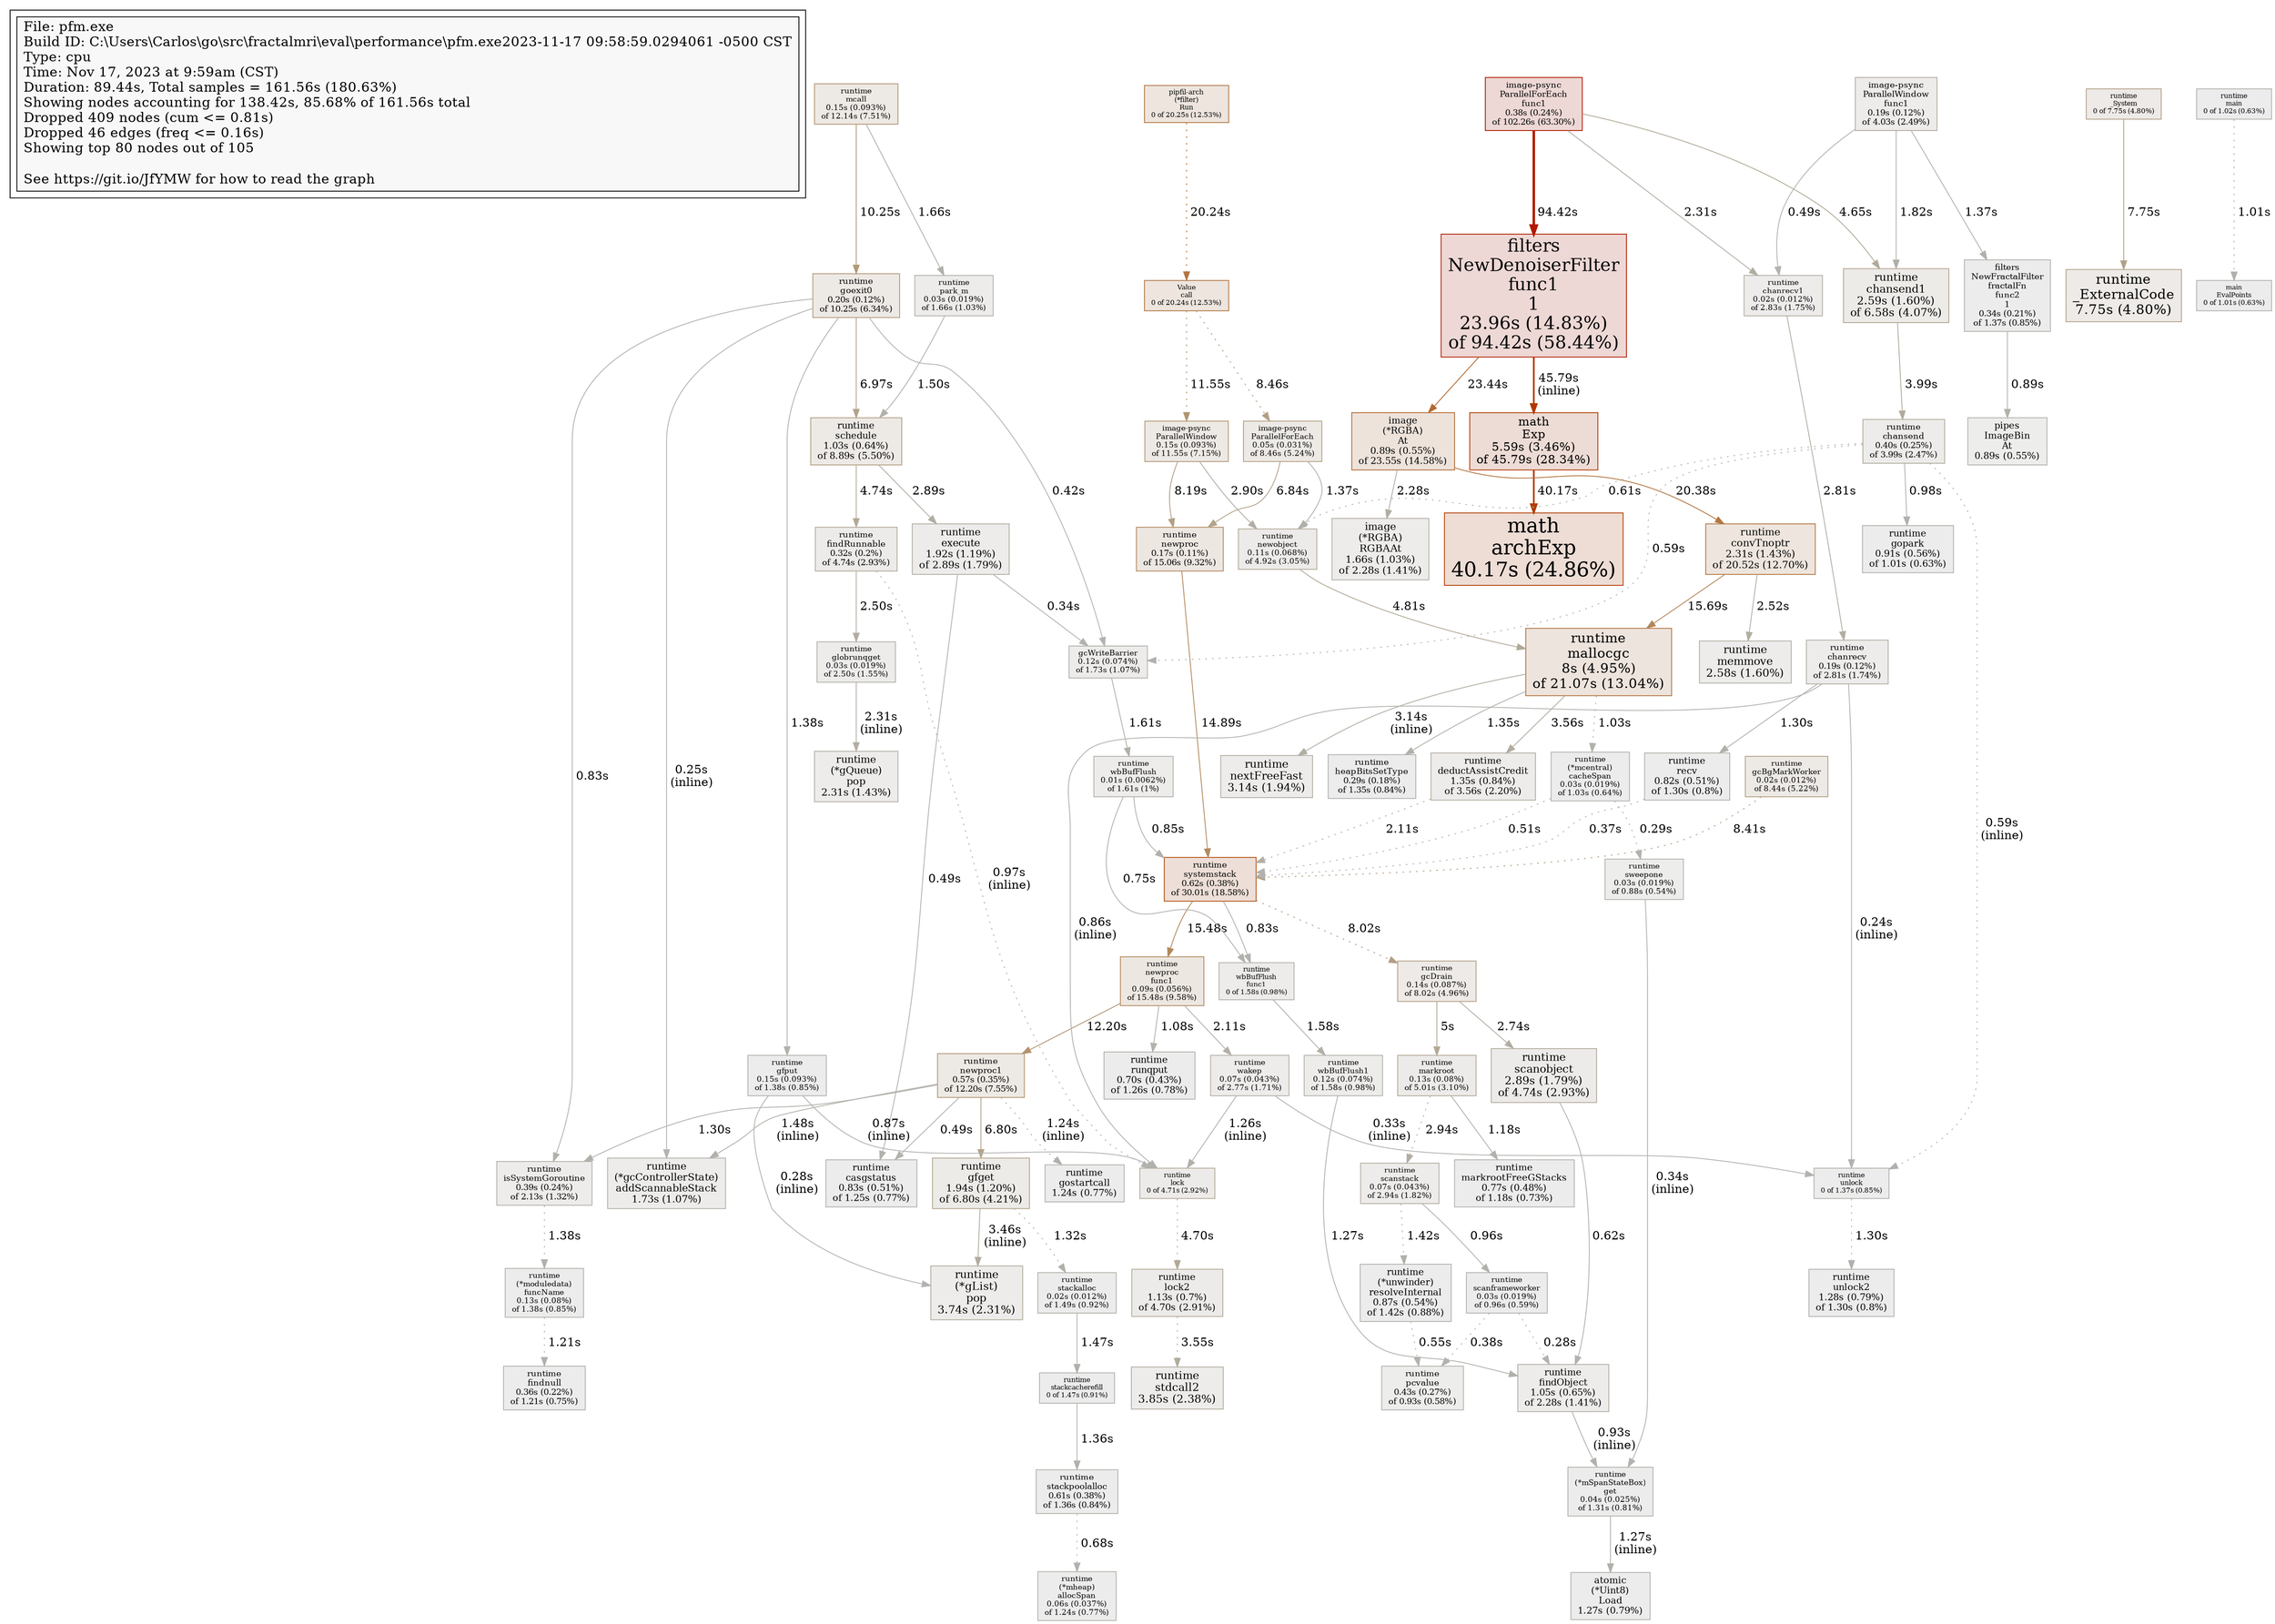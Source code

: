 digraph "pfm.exe" {
node [style=filled fillcolor="#f8f8f8"]
subgraph cluster_L { "File: pfm.exe" [shape=box fontsize=16 label="File: pfm.exe\lBuild ID: C:\\Users\\Carlos\\go\\src\\fractalmri\\eval\\performance\\pfm.exe2023-11-17 09:58:59.0294061 -0500 CST\lType: cpu\lTime: Nov 17, 2023 at 9:59am (CST)\lDuration: 89.44s, Total samples = 161.56s (180.63%)\lShowing nodes accounting for 138.42s, 85.68% of 161.56s total\lDropped 409 nodes (cum <= 0.81s)\lDropped 46 edges (freq <= 0.16s)\lShowing top 80 nodes out of 105\l\lSee https://git.io/JfYMW for how to read the graph\l" tooltip="pfm.exe"] }
N1 [label="filters\nNewDenoiserFilter\nfunc1\n1\n23.96s (14.83%)\nof 94.42s (58.44%)" id="node1" fontsize=21 shape=box tooltip="fractalmri/gofract/filters.NewDenoiserFilter.func1.1 (94.42s)" color="#b21a00" fillcolor="#edd8d5"]
N2 [label="image-psync\nParallelForEach\nfunc1\n0.38s (0.24%)\nof 102.26s (63.30%)" id="node2" fontsize=10 shape=box tooltip="github.com/stellviaproject/image-psync.ParallelForEach.func1 (102.26s)" color="#b21600" fillcolor="#edd8d5"]
N3 [label="runtime\nsystemstack\n0.62s (0.38%)\nof 30.01s (18.58%)" id="node3" fontsize=10 shape=box tooltip="runtime.systemstack (30.01s)" color="#b24e0c" fillcolor="#eddfd7"]
N4 [label="math\narchExp\n40.17s (24.86%)" id="node4" fontsize=24 shape=box tooltip="math.archExp (40.17s)" color="#b23c00" fillcolor="#edddd5"]
N5 [label="runtime\nmallocgc\n8s (4.95%)\nof 21.07s (13.04%)" id="node5" fontsize=16 shape=box tooltip="runtime.mallocgc (21.07s)" color="#b2733e" fillcolor="#ede4dd"]
N6 [label="math\nExp\n5.59s (3.46%)\nof 45.79s (28.34%)" id="node6" fontsize=14 shape=box tooltip="math.Exp (45.79s)" color="#b23800" fillcolor="#eddcd5"]
N7 [label="runtime\nnewproc1\n0.57s (0.35%)\nof 12.20s (7.55%)" id="node7" fontsize=10 shape=box tooltip="runtime.newproc1 (12.20s)" color="#b2936f" fillcolor="#ede9e4"]
N8 [label="runtime\nconvTnoptr\n2.31s (1.43%)\nof 20.52s (12.70%)" id="node8" fontsize=12 shape=box tooltip="runtime.convTnoptr (20.52s)" color="#b27541" fillcolor="#ede5de"]
N9 [label="Value\ncall\n0 of 20.24s (12.53%)" id="node9" fontsize=8 shape=box tooltip="reflect.Value.call (20.24s)" color="#b27642" fillcolor="#ede5de"]
N10 [label="runtime\nmcall\n0.15s (0.093%)\nof 12.14s (7.51%)" id="node10" fontsize=9 shape=box tooltip="runtime.mcall (12.14s)" color="#b2936f" fillcolor="#ede9e4"]
N11 [label="runtime\nschedule\n1.03s (0.64%)\nof 8.89s (5.50%)" id="node11" fontsize=11 shape=box tooltip="runtime.schedule (8.89s)" color="#b29d81" fillcolor="#edeae6"]
N12 [label="pipfil-arch\n(*filter)\nRun\n0 of 20.25s (12.53%)" id="node12" fontsize=8 shape=box tooltip="github.com/stellviaproject/pipfil-arch.(*filter).Run (20.25s)" color="#b27642" fillcolor="#ede5de"]
N13 [label="image\n(*RGBA)\nAt\n0.89s (0.55%)\nof 23.55s (14.58%)" id="node13" fontsize=11 shape=box tooltip="image.(*RGBA).At (23.55s)" color="#b26930" fillcolor="#ede3db"]
N14 [label="runtime\nnewproc\n0.17s (0.11%)\nof 15.06s (9.32%)" id="node14" fontsize=10 shape=box tooltip="runtime.newproc (15.06s)" color="#b2895f" fillcolor="#ede7e2"]
N15 [label="runtime\ngoexit0\n0.20s (0.12%)\nof 10.25s (6.34%)" id="node15" fontsize=10 shape=box tooltip="runtime.goexit0 (10.25s)" color="#b29979" fillcolor="#ede9e5"]
N16 [label="runtime\n_ExternalCode\n7.75s (4.80%)" id="node16" fontsize=16 shape=box tooltip="runtime._ExternalCode (7.75s)" color="#b2a187" fillcolor="#edeae7"]
N17 [label="runtime\nchansend1\n2.59s (1.60%)\nof 6.58s (4.07%)" id="node17" fontsize=13 shape=box tooltip="runtime.chansend1 (6.58s)" color="#b2a48e" fillcolor="#edebe8"]
N18 [label="runtime\nnewproc\nfunc1\n0.09s (0.056%)\nof 15.48s (9.58%)" id="node18" fontsize=9 shape=box tooltip="runtime.newproc.func1 (15.48s)" color="#b2885c" fillcolor="#ede7e1"]
N19 [label="runtime\ngfget\n1.94s (1.20%)\nof 6.80s (4.21%)" id="node19" fontsize=12 shape=box tooltip="runtime.gfget (6.80s)" color="#b2a38c" fillcolor="#edebe8"]
N20 [label="runtime\nlock\n0 of 4.71s (2.92%)" id="node20" fontsize=8 shape=box tooltip="runtime.lock (4.71s)" color="#b2a998" fillcolor="#edebe9"]
N21 [label="image-psync\nParallelWindow\n0.15s (0.093%)\nof 11.55s (7.15%)" id="node21" fontsize=9 shape=box tooltip="github.com/stellviaproject/image-psync.ParallelWindow (11.55s)" color="#b29572" fillcolor="#ede9e4"]
N22 [label="image-psync\nParallelWindow\nfunc1\n0.19s (0.12%)\nof 4.03s (2.49%)" id="node22" fontsize=10 shape=box tooltip="github.com/stellviaproject/image-psync.ParallelWindow.func1 (4.03s)" color="#b2ab9c" fillcolor="#edecea"]
N23 [label="runtime\nscanobject\n2.89s (1.79%)\nof 4.74s (2.93%)" id="node23" fontsize=13 shape=box tooltip="runtime.scanobject (4.74s)" color="#b2a998" fillcolor="#edebe9"]
N24 [label="runtime\nchansend\n0.40s (0.25%)\nof 3.99s (2.47%)" id="node24" fontsize=10 shape=box tooltip="runtime.chansend (3.99s)" color="#b2ab9c" fillcolor="#edecea"]
N25 [label="runtime\nstdcall2\n3.85s (2.38%)" id="node25" fontsize=13 shape=box tooltip="runtime.stdcall2 (3.85s)" color="#b2ab9d" fillcolor="#edecea"]
N26 [label="runtime\n(*gList)\npop\n3.74s (2.31%)" id="node26" fontsize=13 shape=box tooltip="runtime.(*gList).pop (3.74s)" color="#b2ab9d" fillcolor="#edecea"]
N27 [label="runtime\ngcBgMarkWorker\n0.02s (0.012%)\nof 8.44s (5.22%)" id="node27" fontsize=9 shape=box tooltip="runtime.gcBgMarkWorker (8.44s)" color="#b29f83" fillcolor="#edeae6"]
N28 [label="runtime\ngcDrain\n0.14s (0.087%)\nof 8.02s (4.96%)" id="node28" fontsize=9 shape=box tooltip="runtime.gcDrain (8.02s)" color="#b2a086" fillcolor="#edeae7"]
N29 [label="runtime\n_System\n0 of 7.75s (4.80%)" id="node29" fontsize=8 shape=box tooltip="runtime._System (7.75s)" color="#b2a187" fillcolor="#edeae7"]
N30 [label="runtime\nnewobject\n0.11s (0.068%)\nof 4.92s (3.05%)" id="node30" fontsize=9 shape=box tooltip="runtime.newobject (4.92s)" color="#b2a897" fillcolor="#edebe9"]
N31 [label="runtime\nfindObject\n1.05s (0.65%)\nof 2.28s (1.41%)" id="node31" fontsize=11 shape=box tooltip="runtime.findObject (2.28s)" color="#b2aea5" fillcolor="#edeceb"]
N32 [label="image-psync\nParallelForEach\n0.05s (0.031%)\nof 8.46s (5.24%)" id="node32" fontsize=9 shape=box tooltip="github.com/stellviaproject/image-psync.ParallelForEach (8.46s)" color="#b29f83" fillcolor="#edeae6"]
N33 [label="runtime\nnextFreeFast\n3.14s (1.94%)" id="node33" fontsize=13 shape=box tooltip="runtime.nextFreeFast (3.14s)" color="#b2ada1" fillcolor="#edecea"]
N34 [label="runtime\nfindRunnable\n0.32s (0.2%)\nof 4.74s (2.93%)" id="node34" fontsize=10 shape=box tooltip="runtime.findRunnable (4.74s)" color="#b2a998" fillcolor="#edebe9"]
N35 [label="runtime\nmemmove\n2.58s (1.60%)" id="node35" fontsize=13 shape=box tooltip="runtime.memmove (2.58s)" color="#b2aea4" fillcolor="#edeceb"]
N36 [label="runtime\nmarkroot\n0.13s (0.08%)\nof 5.01s (3.10%)" id="node36" fontsize=9 shape=box tooltip="runtime.markroot (5.01s)" color="#b2a896" fillcolor="#edebe9"]
N37 [label="runtime\nwakep\n0.07s (0.043%)\nof 2.77s (1.71%)" id="node37" fontsize=9 shape=box tooltip="runtime.wakep (2.77s)" color="#b2ada3" fillcolor="#edeceb"]
N38 [label="runtime\nexecute\n1.92s (1.19%)\nof 2.89s (1.79%)" id="node38" fontsize=12 shape=box tooltip="runtime.execute (2.89s)" color="#b2ada2" fillcolor="#edeceb"]
N39 [label="gcWriteBarrier\n0.12s (0.074%)\nof 1.73s (1.07%)" id="node39" fontsize=9 shape=box tooltip="gcWriteBarrier (1.73s)" color="#b2b0a8" fillcolor="#edeceb"]
N40 [label="runtime\nchanrecv\n0.19s (0.12%)\nof 2.81s (1.74%)" id="node40" fontsize=10 shape=box tooltip="runtime.chanrecv (2.81s)" color="#b2ada2" fillcolor="#edeceb"]
N41 [label="runtime\nlock2\n1.13s (0.7%)\nof 4.70s (2.91%)" id="node41" fontsize=11 shape=box tooltip="runtime.lock2 (4.70s)" color="#b2a998" fillcolor="#edebe9"]
N42 [label="runtime\ndeductAssistCredit\n1.35s (0.84%)\nof 3.56s (2.20%)" id="node42" fontsize=11 shape=box tooltip="runtime.deductAssistCredit (3.56s)" color="#b2ac9e" fillcolor="#edecea"]
N43 [label="runtime\n(*gQueue)\npop\n2.31s (1.43%)" id="node43" fontsize=12 shape=box tooltip="runtime.(*gQueue).pop (2.31s)" color="#b2aea5" fillcolor="#edeceb"]
N44 [label="runtime\n(*gcControllerState)\naddScannableStack\n1.73s (1.07%)" id="node44" fontsize=12 shape=box tooltip="runtime.(*gcControllerState).addScannableStack (1.73s)" color="#b2b0a8" fillcolor="#edeceb"]
N45 [label="runtime\ncasgstatus\n0.83s (0.51%)\nof 1.25s (0.77%)" id="node45" fontsize=11 shape=box tooltip="runtime.casgstatus (1.25s)" color="#b2b0ab" fillcolor="#edecec"]
N46 [label="runtime\nisSystemGoroutine\n0.39s (0.24%)\nof 2.13s (1.32%)" id="node46" fontsize=10 shape=box tooltip="runtime.isSystemGoroutine (2.13s)" color="#b2afa6" fillcolor="#edeceb"]
N47 [label="runtime\nscanstack\n0.07s (0.043%)\nof 2.94s (1.82%)" id="node47" fontsize=9 shape=box tooltip="runtime.scanstack (2.94s)" color="#b2ada2" fillcolor="#edecea"]
N48 [label="image\n(*RGBA)\nRGBAAt\n1.66s (1.03%)\nof 2.28s (1.41%)" id="node48" fontsize=12 shape=box tooltip="image.(*RGBA).RGBAAt (2.28s)" color="#b2aea5" fillcolor="#edeceb"]
N49 [label="runtime\nunlock\n0 of 1.37s (0.85%)" id="node49" fontsize=8 shape=box tooltip="runtime.unlock (1.37s)" color="#b2b0aa" fillcolor="#edecec"]
N50 [label="runtime\nrunqput\n0.70s (0.43%)\nof 1.26s (0.78%)" id="node50" fontsize=11 shape=box tooltip="runtime.runqput (1.26s)" color="#b2b0ab" fillcolor="#edecec"]
N51 [label="runtime\n(*mheap)\nallocSpan\n0.06s (0.037%)\nof 1.24s (0.77%)" id="node51" fontsize=9 shape=box tooltip="runtime.(*mheap).allocSpan (1.24s)" color="#b2b0ab" fillcolor="#edecec"]
N52 [label="runtime\nunlock2\n1.28s (0.79%)\nof 1.30s (0.8%)" id="node52" fontsize=11 shape=box tooltip="runtime.unlock2 (1.30s)" color="#b2b0ab" fillcolor="#edecec"]
N53 [label="atomic\n(*Uint8)\nLoad\n1.27s (0.79%)" id="node53" fontsize=11 shape=box tooltip="runtime/internal/atomic.(*Uint8).Load (1.27s)" color="#b2b0ab" fillcolor="#edecec"]
N54 [label="runtime\ngostartcall\n1.24s (0.77%)" id="node54" fontsize=11 shape=box tooltip="runtime.gostartcall (1.24s)" color="#b2b0ab" fillcolor="#edecec"]
N55 [label="runtime\nrecv\n0.82s (0.51%)\nof 1.30s (0.8%)" id="node55" fontsize=11 shape=box tooltip="runtime.recv (1.30s)" color="#b2b0ab" fillcolor="#edecec"]
N56 [label="runtime\nchanrecv1\n0.02s (0.012%)\nof 2.83s (1.75%)" id="node56" fontsize=9 shape=box tooltip="runtime.chanrecv1 (2.83s)" color="#b2ada2" fillcolor="#edeceb"]
N57 [label="runtime\npcvalue\n0.43s (0.27%)\nof 0.93s (0.58%)" id="node57" fontsize=10 shape=box tooltip="runtime.pcvalue (0.93s)" color="#b2b1ad" fillcolor="#ededec"]
N58 [label="runtime\n(*unwinder)\nresolveInternal\n0.87s (0.54%)\nof 1.42s (0.88%)" id="node58" fontsize=11 shape=box tooltip="runtime.(*unwinder).resolveInternal (1.42s)" color="#b2b0aa" fillcolor="#edecec"]
N59 [label="filters\nNewFractalFilter\nfractalFn\nfunc2\n1\n0.34s (0.21%)\nof 1.37s (0.85%)" id="node59" fontsize=10 shape=box tooltip="fractalmri/gofract/filters.NewFractalFilter.fractalFn.func2.1 (1.37s)" color="#b2b0aa" fillcolor="#edecec"]
N60 [label="main\nEvalPoints\n0 of 1.01s (0.63%)" id="node60" fontsize=8 shape=box tooltip="main.EvalPoints (1.01s)" color="#b2b1ac" fillcolor="#edecec"]
N61 [label="runtime\ngfput\n0.15s (0.093%)\nof 1.38s (0.85%)" id="node61" fontsize=9 shape=box tooltip="runtime.gfput (1.38s)" color="#b2b0aa" fillcolor="#edecec"]
N62 [label="runtime\nstackpoolalloc\n0.61s (0.38%)\nof 1.36s (0.84%)" id="node62" fontsize=10 shape=box tooltip="runtime.stackpoolalloc (1.36s)" color="#b2b0aa" fillcolor="#edecec"]
N63 [label="pipes\nImageBin\nAt\n0.89s (0.55%)" id="node63" fontsize=11 shape=box tooltip="fractalmri/gofract/pipes.ImageBin.At (0.89s)" color="#b2b1ad" fillcolor="#ededec"]
N64 [label="runtime\nwbBufFlush\n0.01s (0.0062%)\nof 1.61s (1%)" id="node64" fontsize=9 shape=box tooltip="runtime.wbBufFlush (1.61s)" color="#b2b0a9" fillcolor="#edeceb"]
N65 [label="runtime\nheapBitsSetType\n0.29s (0.18%)\nof 1.35s (0.84%)" id="node65" fontsize=10 shape=box tooltip="runtime.heapBitsSetType (1.35s)" color="#b2b0ab" fillcolor="#edecec"]
N66 [label="runtime\n(*mSpanStateBox)\nget\n0.04s (0.025%)\nof 1.31s (0.81%)" id="node66" fontsize=9 shape=box tooltip="runtime.(*mSpanStateBox).get (1.31s)" color="#b2b0ab" fillcolor="#edecec"]
N67 [label="runtime\nwbBufFlush\nfunc1\n0 of 1.58s (0.98%)" id="node67" fontsize=8 shape=box tooltip="runtime.wbBufFlush.func1 (1.58s)" color="#b2b0a9" fillcolor="#edeceb"]
N68 [label="runtime\nfindnull\n0.36s (0.22%)\nof 1.21s (0.75%)" id="node68" fontsize=10 shape=box tooltip="runtime.findnull (1.21s)" color="#b2b0ab" fillcolor="#edecec"]
N69 [label="runtime\ngopark\n0.91s (0.56%)\nof 1.01s (0.63%)" id="node69" fontsize=11 shape=box tooltip="runtime.gopark (1.01s)" color="#b2b1ac" fillcolor="#edecec"]
N70 [label="runtime\nmarkrootFreeGStacks\n0.77s (0.48%)\nof 1.18s (0.73%)" id="node70" fontsize=11 shape=box tooltip="runtime.markrootFreeGStacks (1.18s)" color="#b2b1ab" fillcolor="#edecec"]
N71 [label="runtime\n(*mcentral)\ncacheSpan\n0.03s (0.019%)\nof 1.03s (0.64%)" id="node71" fontsize=9 shape=box tooltip="runtime.(*mcentral).cacheSpan (1.03s)" color="#b2b1ac" fillcolor="#edecec"]
N72 [label="runtime\nscanframeworker\n0.03s (0.019%)\nof 0.96s (0.59%)" id="node72" fontsize=9 shape=box tooltip="runtime.scanframeworker (0.96s)" color="#b2b1ad" fillcolor="#edecec"]
N73 [label="runtime\nglobrunqget\n0.03s (0.019%)\nof 2.50s (1.55%)" id="node73" fontsize=9 shape=box tooltip="runtime.globrunqget (2.50s)" color="#b2aea4" fillcolor="#edeceb"]
N74 [label="runtime\nsweepone\n0.03s (0.019%)\nof 0.88s (0.54%)" id="node74" fontsize=9 shape=box tooltip="runtime.sweepone (0.88s)" color="#b2b1ad" fillcolor="#ededec"]
N75 [label="runtime\nmain\n0 of 1.02s (0.63%)" id="node75" fontsize=8 shape=box tooltip="runtime.main (1.02s)" color="#b2b1ac" fillcolor="#edecec"]
N76 [label="runtime\nstackalloc\n0.02s (0.012%)\nof 1.49s (0.92%)" id="node76" fontsize=9 shape=box tooltip="runtime.stackalloc (1.49s)" color="#b2b0aa" fillcolor="#edecec"]
N77 [label="runtime\nwbBufFlush1\n0.12s (0.074%)\nof 1.58s (0.98%)" id="node77" fontsize=9 shape=box tooltip="runtime.wbBufFlush1 (1.58s)" color="#b2b0a9" fillcolor="#edeceb"]
N78 [label="runtime\n(*moduledata)\nfuncName\n0.13s (0.08%)\nof 1.38s (0.85%)" id="node78" fontsize=9 shape=box tooltip="runtime.(*moduledata).funcName (1.38s)" color="#b2b0aa" fillcolor="#edecec"]
N79 [label="runtime\npark_m\n0.03s (0.019%)\nof 1.66s (1.03%)" id="node79" fontsize=9 shape=box tooltip="runtime.park_m (1.66s)" color="#b2b0a9" fillcolor="#edeceb"]
N80 [label="runtime\nstackcacherefill\n0 of 1.47s (0.91%)" id="node80" fontsize=8 shape=box tooltip="runtime.stackcacherefill (1.47s)" color="#b2b0aa" fillcolor="#edecec"]
N2 -> N1 [label=" 94.42s" weight=59 penwidth=3 color="#b21a00" tooltip="github.com/stellviaproject/image-psync.ParallelForEach.func1 -> fractalmri/gofract/filters.NewDenoiserFilter.func1.1 (94.42s)" labeltooltip="github.com/stellviaproject/image-psync.ParallelForEach.func1 -> fractalmri/gofract/filters.NewDenoiserFilter.func1.1 (94.42s)"]
N1 -> N6 [label=" 45.79s\n (inline)" weight=29 penwidth=2 color="#b23800" tooltip="fractalmri/gofract/filters.NewDenoiserFilter.func1.1 -> math.Exp (45.79s)" labeltooltip="fractalmri/gofract/filters.NewDenoiserFilter.func1.1 -> math.Exp (45.79s)"]
N6 -> N4 [label=" 40.17s" weight=25 penwidth=2 color="#b23c00" tooltip="math.Exp -> math.archExp (40.17s)" labeltooltip="math.Exp -> math.archExp (40.17s)"]
N1 -> N13 [label=" 23.44s" weight=15 color="#b26931" tooltip="fractalmri/gofract/filters.NewDenoiserFilter.func1.1 -> image.(*RGBA).At (23.44s)" labeltooltip="fractalmri/gofract/filters.NewDenoiserFilter.func1.1 -> image.(*RGBA).At (23.44s)"]
N13 -> N8 [label=" 20.38s" weight=13 color="#b27641" tooltip="image.(*RGBA).At -> runtime.convTnoptr (20.38s)" labeltooltip="image.(*RGBA).At -> runtime.convTnoptr (20.38s)"]
N12 -> N9 [label=" 20.24s" weight=13 color="#b27642" tooltip="github.com/stellviaproject/pipfil-arch.(*filter).Run ... reflect.Value.call (20.24s)" labeltooltip="github.com/stellviaproject/pipfil-arch.(*filter).Run ... reflect.Value.call (20.24s)" style="dotted"]
N8 -> N5 [label=" 15.69s" weight=10 color="#b2875b" tooltip="runtime.convTnoptr -> runtime.mallocgc (15.69s)" labeltooltip="runtime.convTnoptr -> runtime.mallocgc (15.69s)"]
N3 -> N18 [label=" 15.48s" weight=10 color="#b2885c" tooltip="runtime.systemstack -> runtime.newproc.func1 (15.48s)" labeltooltip="runtime.systemstack -> runtime.newproc.func1 (15.48s)"]
N14 -> N3 [label=" 14.89s" weight=10 color="#b28a60" tooltip="runtime.newproc -> runtime.systemstack (14.89s)" labeltooltip="runtime.newproc -> runtime.systemstack (14.89s)"]
N18 -> N7 [label=" 12.20s" weight=8 color="#b2936f" tooltip="runtime.newproc.func1 -> runtime.newproc1 (12.20s)" labeltooltip="runtime.newproc.func1 -> runtime.newproc1 (12.20s)"]
N9 -> N21 [label=" 11.55s" weight=8 color="#b29572" tooltip="reflect.Value.call ... github.com/stellviaproject/image-psync.ParallelWindow (11.55s)" labeltooltip="reflect.Value.call ... github.com/stellviaproject/image-psync.ParallelWindow (11.55s)" style="dotted"]
N10 -> N15 [label=" 10.25s" weight=7 color="#b29979" tooltip="runtime.mcall -> runtime.goexit0 (10.25s)" labeltooltip="runtime.mcall -> runtime.goexit0 (10.25s)"]
N9 -> N32 [label=" 8.46s" weight=6 color="#b29f83" tooltip="reflect.Value.call ... github.com/stellviaproject/image-psync.ParallelForEach (8.46s)" labeltooltip="reflect.Value.call ... github.com/stellviaproject/image-psync.ParallelForEach (8.46s)" style="dotted"]
N27 -> N3 [label=" 8.41s" weight=6 color="#b29f84" tooltip="runtime.gcBgMarkWorker ... runtime.systemstack (8.41s)" labeltooltip="runtime.gcBgMarkWorker ... runtime.systemstack (8.41s)" style="dotted"]
N21 -> N14 [label=" 8.19s" weight=6 color="#b2a085" tooltip="github.com/stellviaproject/image-psync.ParallelWindow -> runtime.newproc (8.19s)" labeltooltip="github.com/stellviaproject/image-psync.ParallelWindow -> runtime.newproc (8.19s)"]
N3 -> N28 [label=" 8.02s" weight=5 color="#b2a086" tooltip="runtime.systemstack ... runtime.gcDrain (8.02s)" labeltooltip="runtime.systemstack ... runtime.gcDrain (8.02s)" style="dotted"]
N29 -> N16 [label=" 7.75s" weight=5 color="#b2a187" tooltip="runtime._System -> runtime._ExternalCode (7.75s)" labeltooltip="runtime._System -> runtime._ExternalCode (7.75s)"]
N15 -> N11 [label=" 6.97s" weight=5 color="#b2a38b" tooltip="runtime.goexit0 -> runtime.schedule (6.97s)" labeltooltip="runtime.goexit0 -> runtime.schedule (6.97s)"]
N32 -> N14 [label=" 6.84s" weight=5 color="#b2a38c" tooltip="github.com/stellviaproject/image-psync.ParallelForEach -> runtime.newproc (6.84s)" labeltooltip="github.com/stellviaproject/image-psync.ParallelForEach -> runtime.newproc (6.84s)"]
N7 -> N19 [label=" 6.80s" weight=5 color="#b2a38c" tooltip="runtime.newproc1 -> runtime.gfget (6.80s)" labeltooltip="runtime.newproc1 -> runtime.gfget (6.80s)"]
N28 -> N36 [label=" 5s" weight=4 color="#b2a896" tooltip="runtime.gcDrain -> runtime.markroot (5s)" labeltooltip="runtime.gcDrain -> runtime.markroot (5s)"]
N30 -> N5 [label=" 4.81s" weight=3 color="#b2a997" tooltip="runtime.newobject -> runtime.mallocgc (4.81s)" labeltooltip="runtime.newobject -> runtime.mallocgc (4.81s)"]
N11 -> N34 [label=" 4.74s" weight=3 color="#b2a998" tooltip="runtime.schedule -> runtime.findRunnable (4.74s)" labeltooltip="runtime.schedule -> runtime.findRunnable (4.74s)"]
N20 -> N41 [label=" 4.70s" weight=3 color="#b2a998" tooltip="runtime.lock ... runtime.lock2 (4.70s)" labeltooltip="runtime.lock ... runtime.lock2 (4.70s)" style="dotted"]
N2 -> N17 [label=" 4.65s" weight=3 color="#b2a998" tooltip="github.com/stellviaproject/image-psync.ParallelForEach.func1 -> runtime.chansend1 (4.65s)" labeltooltip="github.com/stellviaproject/image-psync.ParallelForEach.func1 -> runtime.chansend1 (4.65s)"]
N17 -> N24 [label=" 3.99s" weight=3 color="#b2ab9c" tooltip="runtime.chansend1 -> runtime.chansend (3.99s)" labeltooltip="runtime.chansend1 -> runtime.chansend (3.99s)"]
N5 -> N42 [label=" 3.56s" weight=3 color="#b2ac9e" tooltip="runtime.mallocgc -> runtime.deductAssistCredit (3.56s)" labeltooltip="runtime.mallocgc -> runtime.deductAssistCredit (3.56s)"]
N41 -> N25 [label=" 3.55s" weight=3 color="#b2ac9e" tooltip="runtime.lock2 ... runtime.stdcall2 (3.55s)" labeltooltip="runtime.lock2 ... runtime.stdcall2 (3.55s)" style="dotted"]
N19 -> N26 [label=" 3.46s\n (inline)" weight=3 color="#b2ac9f" tooltip="runtime.gfget -> runtime.(*gList).pop (3.46s)" labeltooltip="runtime.gfget -> runtime.(*gList).pop (3.46s)"]
N5 -> N33 [label=" 3.14s\n (inline)" weight=2 color="#b2ada1" tooltip="runtime.mallocgc -> runtime.nextFreeFast (3.14s)" labeltooltip="runtime.mallocgc -> runtime.nextFreeFast (3.14s)"]
N36 -> N47 [label=" 2.94s" weight=2 color="#b2ada2" tooltip="runtime.markroot ... runtime.scanstack (2.94s)" labeltooltip="runtime.markroot ... runtime.scanstack (2.94s)" style="dotted"]
N21 -> N30 [label=" 2.90s" weight=2 color="#b2ada2" tooltip="github.com/stellviaproject/image-psync.ParallelWindow -> runtime.newobject (2.90s)" labeltooltip="github.com/stellviaproject/image-psync.ParallelWindow -> runtime.newobject (2.90s)"]
N11 -> N38 [label=" 2.89s" weight=2 color="#b2ada2" tooltip="runtime.schedule -> runtime.execute (2.89s)" labeltooltip="runtime.schedule -> runtime.execute (2.89s)"]
N56 -> N40 [label=" 2.81s" weight=2 color="#b2ada2" tooltip="runtime.chanrecv1 -> runtime.chanrecv (2.81s)" labeltooltip="runtime.chanrecv1 -> runtime.chanrecv (2.81s)"]
N28 -> N23 [label=" 2.74s" weight=2 color="#b2aea3" tooltip="runtime.gcDrain -> runtime.scanobject (2.74s)" labeltooltip="runtime.gcDrain -> runtime.scanobject (2.74s)"]
N8 -> N35 [label=" 2.52s" weight=2 color="#b2aea4" tooltip="runtime.convTnoptr -> runtime.memmove (2.52s)" labeltooltip="runtime.convTnoptr -> runtime.memmove (2.52s)"]
N34 -> N73 [label=" 2.50s" weight=2 color="#b2aea4" tooltip="runtime.findRunnable -> runtime.globrunqget (2.50s)" labeltooltip="runtime.findRunnable -> runtime.globrunqget (2.50s)"]
N2 -> N56 [label=" 2.31s" weight=2 color="#b2aea5" tooltip="github.com/stellviaproject/image-psync.ParallelForEach.func1 -> runtime.chanrecv1 (2.31s)" labeltooltip="github.com/stellviaproject/image-psync.ParallelForEach.func1 -> runtime.chanrecv1 (2.31s)"]
N73 -> N43 [label=" 2.31s\n (inline)" weight=2 color="#b2aea5" tooltip="runtime.globrunqget -> runtime.(*gQueue).pop (2.31s)" labeltooltip="runtime.globrunqget -> runtime.(*gQueue).pop (2.31s)"]
N13 -> N48 [label=" 2.28s" weight=2 color="#b2aea5" tooltip="image.(*RGBA).At -> image.(*RGBA).RGBAAt (2.28s)" labeltooltip="image.(*RGBA).At -> image.(*RGBA).RGBAAt (2.28s)"]
N42 -> N3 [label=" 2.11s" weight=2 color="#b2afa6" tooltip="runtime.deductAssistCredit ... runtime.systemstack (2.11s)" labeltooltip="runtime.deductAssistCredit ... runtime.systemstack (2.11s)" style="dotted"]
N18 -> N37 [label=" 2.11s" weight=2 color="#b2afa6" tooltip="runtime.newproc.func1 -> runtime.wakep (2.11s)" labeltooltip="runtime.newproc.func1 -> runtime.wakep (2.11s)"]
N22 -> N17 [label=" 1.82s" weight=2 color="#b2afa8" tooltip="github.com/stellviaproject/image-psync.ParallelWindow.func1 -> runtime.chansend1 (1.82s)" labeltooltip="github.com/stellviaproject/image-psync.ParallelWindow.func1 -> runtime.chansend1 (1.82s)"]
N10 -> N79 [label=" 1.66s" weight=2 color="#b2b0a9" tooltip="runtime.mcall -> runtime.park_m (1.66s)" labeltooltip="runtime.mcall -> runtime.park_m (1.66s)"]
N39 -> N64 [label=" 1.61s" color="#b2b0a9" tooltip="gcWriteBarrier -> runtime.wbBufFlush (1.61s)" labeltooltip="gcWriteBarrier -> runtime.wbBufFlush (1.61s)"]
N67 -> N77 [label=" 1.58s" color="#b2b0a9" tooltip="runtime.wbBufFlush.func1 -> runtime.wbBufFlush1 (1.58s)" labeltooltip="runtime.wbBufFlush.func1 -> runtime.wbBufFlush1 (1.58s)"]
N79 -> N11 [label=" 1.50s" color="#b2b0aa" tooltip="runtime.park_m -> runtime.schedule (1.50s)" labeltooltip="runtime.park_m -> runtime.schedule (1.50s)"]
N7 -> N44 [label=" 1.48s\n (inline)" color="#b2b0aa" tooltip="runtime.newproc1 -> runtime.(*gcControllerState).addScannableStack (1.48s)" labeltooltip="runtime.newproc1 -> runtime.(*gcControllerState).addScannableStack (1.48s)"]
N76 -> N80 [label=" 1.47s" color="#b2b0aa" tooltip="runtime.stackalloc -> runtime.stackcacherefill (1.47s)" labeltooltip="runtime.stackalloc -> runtime.stackcacherefill (1.47s)"]
N47 -> N58 [label=" 1.42s" color="#b2b0aa" tooltip="runtime.scanstack ... runtime.(*unwinder).resolveInternal (1.42s)" labeltooltip="runtime.scanstack ... runtime.(*unwinder).resolveInternal (1.42s)" style="dotted"]
N15 -> N61 [label=" 1.38s" color="#b2b0aa" tooltip="runtime.goexit0 -> runtime.gfput (1.38s)" labeltooltip="runtime.goexit0 -> runtime.gfput (1.38s)"]
N46 -> N78 [label=" 1.38s" color="#b2b0aa" tooltip="runtime.isSystemGoroutine ... runtime.(*moduledata).funcName (1.38s)" labeltooltip="runtime.isSystemGoroutine ... runtime.(*moduledata).funcName (1.38s)" style="dotted"]
N32 -> N30 [label=" 1.37s" color="#b2b0aa" tooltip="github.com/stellviaproject/image-psync.ParallelForEach -> runtime.newobject (1.37s)" labeltooltip="github.com/stellviaproject/image-psync.ParallelForEach -> runtime.newobject (1.37s)"]
N22 -> N59 [label=" 1.37s" color="#b2b0aa" tooltip="github.com/stellviaproject/image-psync.ParallelWindow.func1 -> fractalmri/gofract/filters.NewFractalFilter.fractalFn.func2.1 (1.37s)" labeltooltip="github.com/stellviaproject/image-psync.ParallelWindow.func1 -> fractalmri/gofract/filters.NewFractalFilter.fractalFn.func2.1 (1.37s)"]
N80 -> N62 [label=" 1.36s" color="#b2b0aa" tooltip="runtime.stackcacherefill -> runtime.stackpoolalloc (1.36s)" labeltooltip="runtime.stackcacherefill -> runtime.stackpoolalloc (1.36s)"]
N5 -> N65 [label=" 1.35s" color="#b2b0ab" tooltip="runtime.mallocgc -> runtime.heapBitsSetType (1.35s)" labeltooltip="runtime.mallocgc -> runtime.heapBitsSetType (1.35s)"]
N19 -> N76 [label=" 1.32s" color="#b2b0ab" tooltip="runtime.gfget ... runtime.stackalloc (1.32s)" labeltooltip="runtime.gfget ... runtime.stackalloc (1.32s)" style="dotted"]
N40 -> N55 [label=" 1.30s" color="#b2b0ab" tooltip="runtime.chanrecv -> runtime.recv (1.30s)" labeltooltip="runtime.chanrecv -> runtime.recv (1.30s)"]
N7 -> N46 [label=" 1.30s" color="#b2b0ab" tooltip="runtime.newproc1 -> runtime.isSystemGoroutine (1.30s)" labeltooltip="runtime.newproc1 -> runtime.isSystemGoroutine (1.30s)"]
N49 -> N52 [label=" 1.30s" color="#b2b0ab" tooltip="runtime.unlock ... runtime.unlock2 (1.30s)" labeltooltip="runtime.unlock ... runtime.unlock2 (1.30s)" style="dotted"]
N66 -> N53 [label=" 1.27s\n (inline)" color="#b2b0ab" tooltip="runtime.(*mSpanStateBox).get -> runtime/internal/atomic.(*Uint8).Load (1.27s)" labeltooltip="runtime.(*mSpanStateBox).get -> runtime/internal/atomic.(*Uint8).Load (1.27s)"]
N77 -> N31 [label=" 1.27s" color="#b2b0ab" tooltip="runtime.wbBufFlush1 -> runtime.findObject (1.27s)" labeltooltip="runtime.wbBufFlush1 -> runtime.findObject (1.27s)"]
N37 -> N20 [label=" 1.26s\n (inline)" color="#b2b0ab" tooltip="runtime.wakep -> runtime.lock (1.26s)" labeltooltip="runtime.wakep -> runtime.lock (1.26s)"]
N7 -> N54 [label=" 1.24s\n (inline)" color="#b2b0ab" tooltip="runtime.newproc1 ... runtime.gostartcall (1.24s)" labeltooltip="runtime.newproc1 ... runtime.gostartcall (1.24s)" style="dotted"]
N78 -> N68 [label=" 1.21s" color="#b2b0ab" tooltip="runtime.(*moduledata).funcName ... runtime.findnull (1.21s)" labeltooltip="runtime.(*moduledata).funcName ... runtime.findnull (1.21s)" style="dotted"]
N36 -> N70 [label=" 1.18s" color="#b2b1ab" tooltip="runtime.markroot -> runtime.markrootFreeGStacks (1.18s)" labeltooltip="runtime.markroot -> runtime.markrootFreeGStacks (1.18s)"]
N18 -> N50 [label=" 1.08s" color="#b2b1ac" tooltip="runtime.newproc.func1 -> runtime.runqput (1.08s)" labeltooltip="runtime.newproc.func1 -> runtime.runqput (1.08s)"]
N5 -> N71 [label=" 1.03s" color="#b2b1ac" tooltip="runtime.mallocgc ... runtime.(*mcentral).cacheSpan (1.03s)" labeltooltip="runtime.mallocgc ... runtime.(*mcentral).cacheSpan (1.03s)" style="dotted"]
N75 -> N60 [label=" 1.01s" color="#b2b1ac" tooltip="runtime.main ... main.EvalPoints (1.01s)" labeltooltip="runtime.main ... main.EvalPoints (1.01s)" style="dotted"]
N24 -> N69 [label=" 0.98s" color="#b2b1ad" tooltip="runtime.chansend -> runtime.gopark (0.98s)" labeltooltip="runtime.chansend -> runtime.gopark (0.98s)"]
N34 -> N20 [label=" 0.97s\n (inline)" color="#b2b1ad" tooltip="runtime.findRunnable ... runtime.lock (0.97s)" labeltooltip="runtime.findRunnable ... runtime.lock (0.97s)" style="dotted"]
N47 -> N72 [label=" 0.96s" color="#b2b1ad" tooltip="runtime.scanstack -> runtime.scanframeworker (0.96s)" labeltooltip="runtime.scanstack -> runtime.scanframeworker (0.96s)"]
N31 -> N66 [label=" 0.93s\n (inline)" color="#b2b1ad" tooltip="runtime.findObject -> runtime.(*mSpanStateBox).get (0.93s)" labeltooltip="runtime.findObject -> runtime.(*mSpanStateBox).get (0.93s)"]
N59 -> N63 [label=" 0.89s" color="#b2b1ad" tooltip="fractalmri/gofract/filters.NewFractalFilter.fractalFn.func2.1 -> fractalmri/gofract/pipes.ImageBin.At (0.89s)" labeltooltip="fractalmri/gofract/filters.NewFractalFilter.fractalFn.func2.1 -> fractalmri/gofract/pipes.ImageBin.At (0.89s)"]
N61 -> N20 [label=" 0.87s\n (inline)" color="#b2b1ad" tooltip="runtime.gfput -> runtime.lock (0.87s)" labeltooltip="runtime.gfput -> runtime.lock (0.87s)"]
N40 -> N20 [label=" 0.86s\n (inline)" color="#b2b1ad" tooltip="runtime.chanrecv -> runtime.lock (0.86s)" labeltooltip="runtime.chanrecv -> runtime.lock (0.86s)"]
N64 -> N3 [label=" 0.85s" color="#b2b1ad" tooltip="runtime.wbBufFlush -> runtime.systemstack (0.85s)" labeltooltip="runtime.wbBufFlush -> runtime.systemstack (0.85s)"]
N15 -> N46 [label=" 0.83s" color="#b2b1ad" tooltip="runtime.goexit0 -> runtime.isSystemGoroutine (0.83s)" labeltooltip="runtime.goexit0 -> runtime.isSystemGoroutine (0.83s)"]
N3 -> N67 [label=" 0.83s" color="#b2b1ad" tooltip="runtime.systemstack -> runtime.wbBufFlush.func1 (0.83s)" labeltooltip="runtime.systemstack -> runtime.wbBufFlush.func1 (0.83s)"]
N64 -> N67 [label=" 0.75s" color="#b2b1ae" tooltip="runtime.wbBufFlush -> runtime.wbBufFlush.func1 (0.75s)" labeltooltip="runtime.wbBufFlush -> runtime.wbBufFlush.func1 (0.75s)"]
N62 -> N51 [label=" 0.68s" color="#b2b1ae" tooltip="runtime.stackpoolalloc ... runtime.(*mheap).allocSpan (0.68s)" labeltooltip="runtime.stackpoolalloc ... runtime.(*mheap).allocSpan (0.68s)" style="dotted"]
N23 -> N31 [label=" 0.62s" color="#b2b1af" tooltip="runtime.scanobject -> runtime.findObject (0.62s)" labeltooltip="runtime.scanobject -> runtime.findObject (0.62s)"]
N24 -> N30 [label=" 0.61s" color="#b2b1af" tooltip="runtime.chansend ... runtime.newobject (0.61s)" labeltooltip="runtime.chansend ... runtime.newobject (0.61s)" style="dotted"]
N24 -> N39 [label=" 0.59s" color="#b2b1af" tooltip="runtime.chansend ... gcWriteBarrier (0.59s)" labeltooltip="runtime.chansend ... gcWriteBarrier (0.59s)" style="dotted"]
N24 -> N49 [label=" 0.59s\n (inline)" color="#b2b1af" tooltip="runtime.chansend ... runtime.unlock (0.59s)" labeltooltip="runtime.chansend ... runtime.unlock (0.59s)" style="dotted"]
N58 -> N57 [label=" 0.55s" color="#b2b1af" tooltip="runtime.(*unwinder).resolveInternal ... runtime.pcvalue (0.55s)" labeltooltip="runtime.(*unwinder).resolveInternal ... runtime.pcvalue (0.55s)" style="dotted"]
N71 -> N3 [label=" 0.51s" color="#b2b1af" tooltip="runtime.(*mcentral).cacheSpan ... runtime.systemstack (0.51s)" labeltooltip="runtime.(*mcentral).cacheSpan ... runtime.systemstack (0.51s)" style="dotted"]
N22 -> N56 [label=" 0.49s" color="#b2b2af" tooltip="github.com/stellviaproject/image-psync.ParallelWindow.func1 -> runtime.chanrecv1 (0.49s)" labeltooltip="github.com/stellviaproject/image-psync.ParallelWindow.func1 -> runtime.chanrecv1 (0.49s)"]
N38 -> N45 [label=" 0.49s" color="#b2b2af" tooltip="runtime.execute -> runtime.casgstatus (0.49s)" labeltooltip="runtime.execute -> runtime.casgstatus (0.49s)"]
N7 -> N45 [label=" 0.49s" color="#b2b2af" tooltip="runtime.newproc1 -> runtime.casgstatus (0.49s)" labeltooltip="runtime.newproc1 -> runtime.casgstatus (0.49s)"]
N15 -> N39 [label=" 0.42s" color="#b2b2b0" tooltip="runtime.goexit0 -> gcWriteBarrier (0.42s)" labeltooltip="runtime.goexit0 -> gcWriteBarrier (0.42s)"]
N72 -> N57 [label=" 0.38s" color="#b2b2b0" tooltip="runtime.scanframeworker ... runtime.pcvalue (0.38s)" labeltooltip="runtime.scanframeworker ... runtime.pcvalue (0.38s)" style="dotted"]
N55 -> N3 [label=" 0.37s" color="#b2b2b0" tooltip="runtime.recv ... runtime.systemstack (0.37s)" labeltooltip="runtime.recv ... runtime.systemstack (0.37s)" style="dotted"]
N38 -> N39 [label=" 0.34s" color="#b2b2b0" tooltip="runtime.execute -> gcWriteBarrier (0.34s)" labeltooltip="runtime.execute -> gcWriteBarrier (0.34s)"]
N74 -> N66 [label=" 0.34s\n (inline)" color="#b2b2b0" tooltip="runtime.sweepone -> runtime.(*mSpanStateBox).get (0.34s)" labeltooltip="runtime.sweepone -> runtime.(*mSpanStateBox).get (0.34s)"]
N37 -> N49 [label=" 0.33s\n (inline)" color="#b2b2b0" tooltip="runtime.wakep -> runtime.unlock (0.33s)" labeltooltip="runtime.wakep -> runtime.unlock (0.33s)"]
N71 -> N74 [label=" 0.29s" color="#b2b2b0" tooltip="runtime.(*mcentral).cacheSpan ... runtime.sweepone (0.29s)" labeltooltip="runtime.(*mcentral).cacheSpan ... runtime.sweepone (0.29s)" style="dotted"]
N61 -> N26 [label=" 0.28s\n (inline)" color="#b2b2b0" tooltip="runtime.gfput -> runtime.(*gList).pop (0.28s)" labeltooltip="runtime.gfput -> runtime.(*gList).pop (0.28s)"]
N72 -> N31 [label=" 0.28s" color="#b2b2b0" tooltip="runtime.scanframeworker ... runtime.findObject (0.28s)" labeltooltip="runtime.scanframeworker ... runtime.findObject (0.28s)" style="dotted"]
N15 -> N44 [label=" 0.25s\n (inline)" color="#b2b2b1" tooltip="runtime.goexit0 -> runtime.(*gcControllerState).addScannableStack (0.25s)" labeltooltip="runtime.goexit0 -> runtime.(*gcControllerState).addScannableStack (0.25s)"]
N40 -> N49 [label=" 0.24s\n (inline)" color="#b2b2b1" tooltip="runtime.chanrecv -> runtime.unlock (0.24s)" labeltooltip="runtime.chanrecv -> runtime.unlock (0.24s)"]
}
